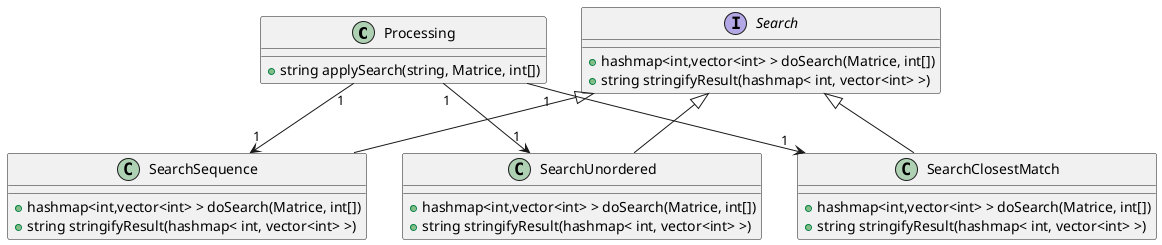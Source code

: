 @startuml

class Processing {
    +string applySearch(string, Matrice, int[])
}

class SearchSequence {
    +hashmap<int,vector<int> > doSearch(Matrice, int[])
    +string stringifyResult(hashmap< int, vector<int> >)
}

class SearchUnordered {
    +hashmap<int,vector<int> > doSearch(Matrice, int[])
    +string stringifyResult(hashmap< int, vector<int> >)
}

class SearchClosestMatch {
    +hashmap<int,vector<int> > doSearch(Matrice, int[])
    +string stringifyResult(hashmap< int, vector<int> >)
}

interface Search {
    +hashmap<int,vector<int> > doSearch(Matrice, int[])
    +string stringifyResult(hashmap< int, vector<int> >)
}

Processing "1" --> "1" SearchSequence
Processing "1" --> "1" SearchUnordered
Processing "1" --> "1" SearchClosestMatch

Search <|-- SearchSequence
Search <|-- SearchUnordered
Search <|-- SearchClosestMatch

@enduml
